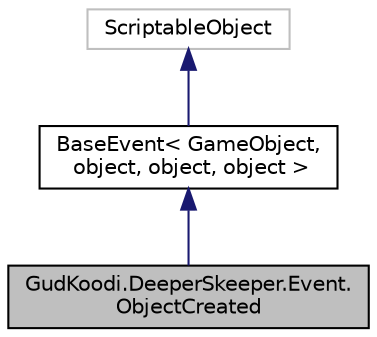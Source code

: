 digraph "GudKoodi.DeeperSkeeper.Event.ObjectCreated"
{
 // LATEX_PDF_SIZE
  edge [fontname="Helvetica",fontsize="10",labelfontname="Helvetica",labelfontsize="10"];
  node [fontname="Helvetica",fontsize="10",shape=record];
  Node1 [label="GudKoodi.DeeperSkeeper.Event.\lObjectCreated",height=0.2,width=0.4,color="black", fillcolor="grey75", style="filled", fontcolor="black",tooltip="Event for reacting to object creations."];
  Node2 -> Node1 [dir="back",color="midnightblue",fontsize="10",style="solid",fontname="Helvetica"];
  Node2 [label="BaseEvent\< GameObject,\l object, object, object \>",height=0.2,width=0.4,color="black", fillcolor="white", style="filled",URL="$class_gud_koodi_1_1_deeper_skeeper_1_1_event_1_1_base_event.html",tooltip="Base class for all events."];
  Node3 -> Node2 [dir="back",color="midnightblue",fontsize="10",style="solid",fontname="Helvetica"];
  Node3 [label="ScriptableObject",height=0.2,width=0.4,color="grey75", fillcolor="white", style="filled",tooltip=" "];
}
